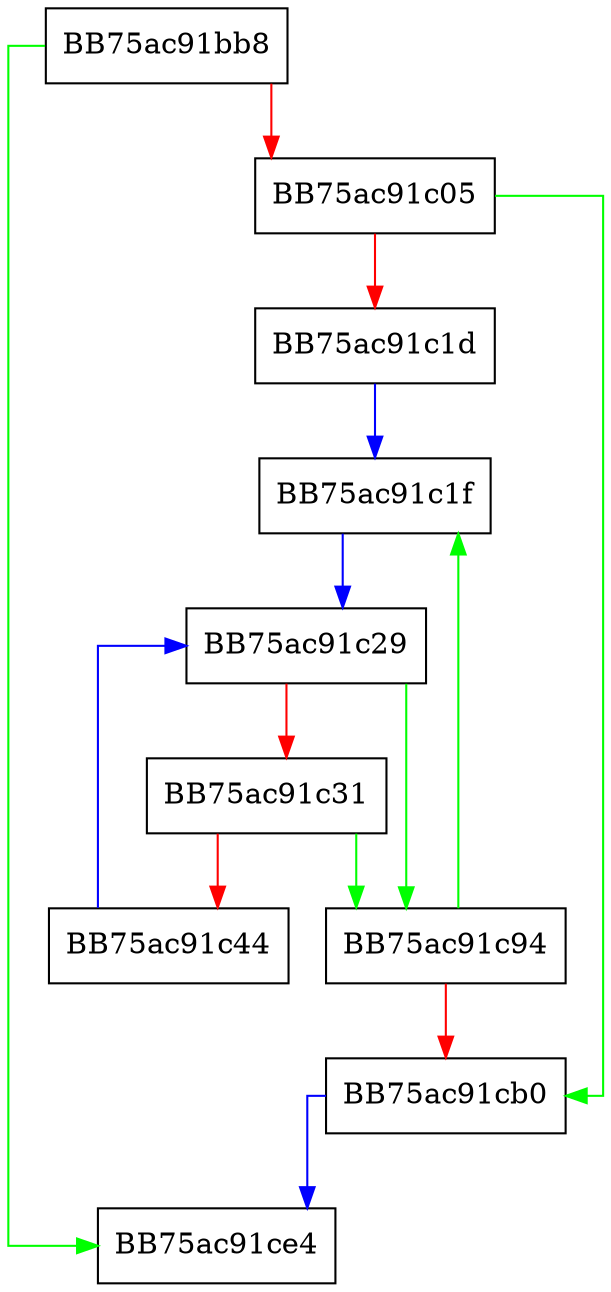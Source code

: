 digraph rehash {
  node [shape="box"];
  graph [splines=ortho];
  BB75ac91bb8 -> BB75ac91ce4 [color="green"];
  BB75ac91bb8 -> BB75ac91c05 [color="red"];
  BB75ac91c05 -> BB75ac91cb0 [color="green"];
  BB75ac91c05 -> BB75ac91c1d [color="red"];
  BB75ac91c1d -> BB75ac91c1f [color="blue"];
  BB75ac91c1f -> BB75ac91c29 [color="blue"];
  BB75ac91c29 -> BB75ac91c94 [color="green"];
  BB75ac91c29 -> BB75ac91c31 [color="red"];
  BB75ac91c31 -> BB75ac91c94 [color="green"];
  BB75ac91c31 -> BB75ac91c44 [color="red"];
  BB75ac91c44 -> BB75ac91c29 [color="blue"];
  BB75ac91c94 -> BB75ac91c1f [color="green"];
  BB75ac91c94 -> BB75ac91cb0 [color="red"];
  BB75ac91cb0 -> BB75ac91ce4 [color="blue"];
}
